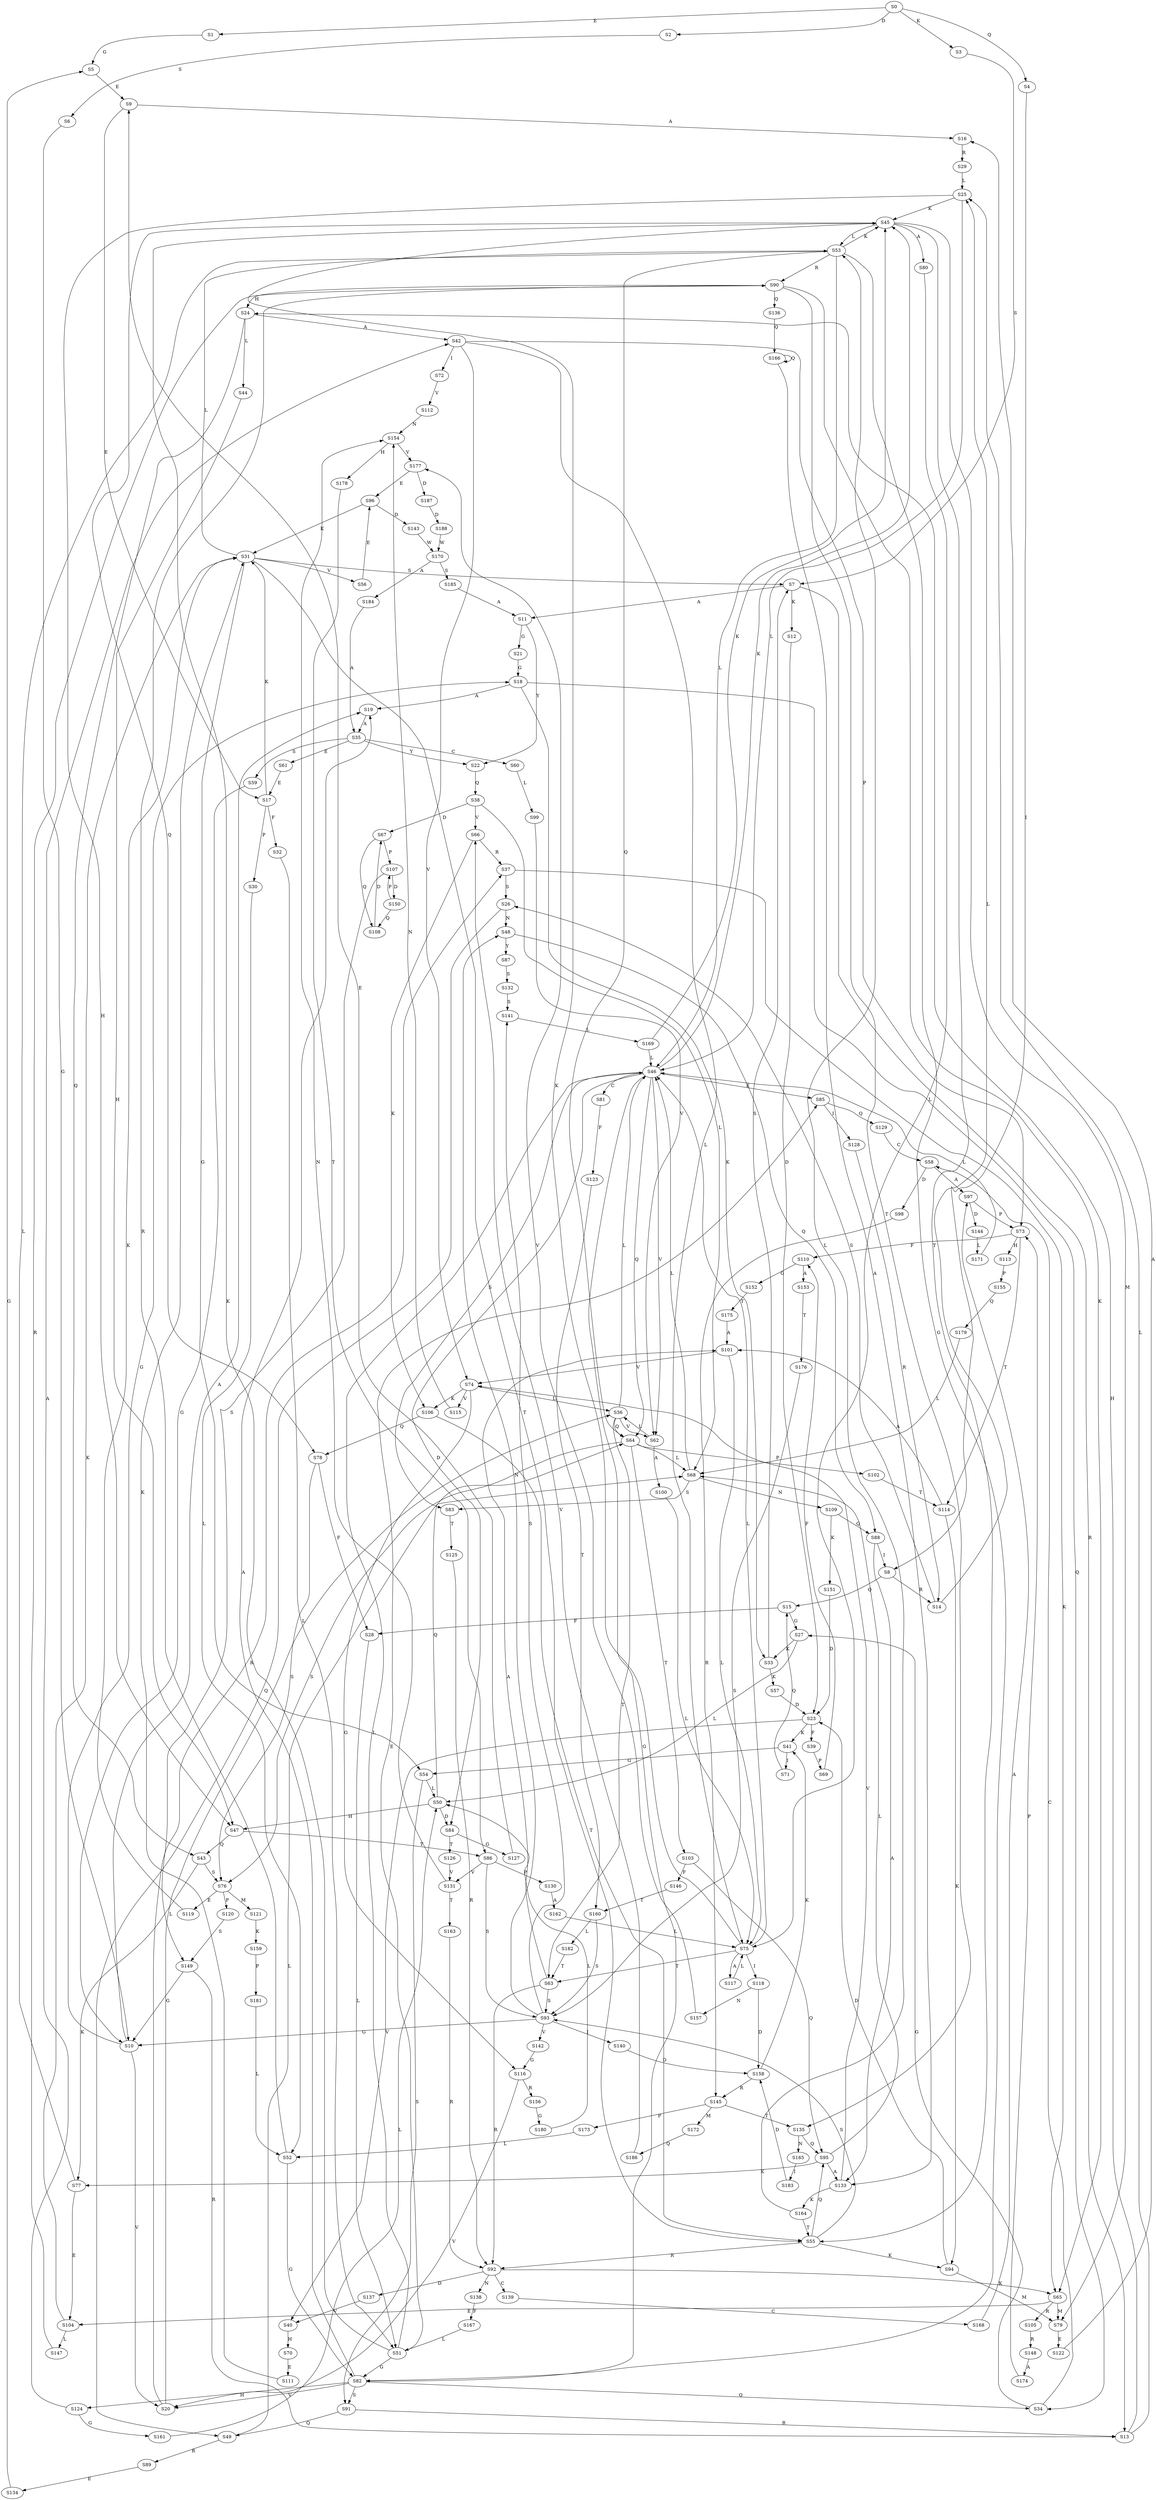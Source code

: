 strict digraph  {
	S0 -> S1 [ label = E ];
	S0 -> S2 [ label = D ];
	S0 -> S3 [ label = K ];
	S0 -> S4 [ label = Q ];
	S1 -> S5 [ label = G ];
	S2 -> S6 [ label = S ];
	S3 -> S7 [ label = S ];
	S4 -> S8 [ label = I ];
	S5 -> S9 [ label = E ];
	S6 -> S10 [ label = G ];
	S7 -> S11 [ label = A ];
	S7 -> S12 [ label = K ];
	S7 -> S13 [ label = R ];
	S8 -> S14 [ label = R ];
	S8 -> S15 [ label = Q ];
	S9 -> S16 [ label = A ];
	S9 -> S17 [ label = E ];
	S10 -> S18 [ label = G ];
	S10 -> S19 [ label = A ];
	S10 -> S20 [ label = V ];
	S11 -> S21 [ label = G ];
	S11 -> S22 [ label = Y ];
	S12 -> S23 [ label = D ];
	S13 -> S24 [ label = H ];
	S13 -> S25 [ label = L ];
	S14 -> S26 [ label = S ];
	S14 -> S25 [ label = L ];
	S15 -> S27 [ label = G ];
	S15 -> S28 [ label = F ];
	S16 -> S29 [ label = R ];
	S17 -> S30 [ label = P ];
	S17 -> S31 [ label = K ];
	S17 -> S32 [ label = F ];
	S18 -> S33 [ label = K ];
	S18 -> S19 [ label = A ];
	S18 -> S34 [ label = Q ];
	S19 -> S35 [ label = A ];
	S20 -> S36 [ label = L ];
	S20 -> S37 [ label = R ];
	S21 -> S18 [ label = G ];
	S22 -> S38 [ label = Q ];
	S23 -> S39 [ label = F ];
	S23 -> S40 [ label = V ];
	S23 -> S41 [ label = K ];
	S24 -> S42 [ label = A ];
	S24 -> S43 [ label = Q ];
	S24 -> S44 [ label = L ];
	S25 -> S45 [ label = K ];
	S25 -> S46 [ label = L ];
	S25 -> S47 [ label = H ];
	S26 -> S48 [ label = N ];
	S26 -> S49 [ label = Q ];
	S27 -> S50 [ label = L ];
	S27 -> S33 [ label = K ];
	S28 -> S51 [ label = L ];
	S29 -> S25 [ label = L ];
	S30 -> S52 [ label = L ];
	S31 -> S7 [ label = S ];
	S31 -> S53 [ label = L ];
	S31 -> S54 [ label = G ];
	S31 -> S55 [ label = T ];
	S31 -> S56 [ label = V ];
	S32 -> S51 [ label = L ];
	S33 -> S57 [ label = K ];
	S33 -> S7 [ label = S ];
	S34 -> S27 [ label = G ];
	S34 -> S58 [ label = C ];
	S35 -> S59 [ label = S ];
	S35 -> S22 [ label = Y ];
	S35 -> S60 [ label = C ];
	S35 -> S61 [ label = E ];
	S36 -> S46 [ label = L ];
	S36 -> S62 [ label = V ];
	S36 -> S63 [ label = T ];
	S36 -> S64 [ label = Q ];
	S37 -> S65 [ label = K ];
	S37 -> S26 [ label = S ];
	S38 -> S66 [ label = V ];
	S38 -> S67 [ label = D ];
	S38 -> S68 [ label = L ];
	S39 -> S69 [ label = P ];
	S40 -> S70 [ label = H ];
	S41 -> S54 [ label = G ];
	S41 -> S71 [ label = I ];
	S42 -> S72 [ label = I ];
	S42 -> S73 [ label = P ];
	S42 -> S74 [ label = V ];
	S42 -> S75 [ label = L ];
	S43 -> S76 [ label = S ];
	S43 -> S77 [ label = K ];
	S44 -> S47 [ label = H ];
	S45 -> S55 [ label = T ];
	S45 -> S53 [ label = L ];
	S45 -> S78 [ label = Q ];
	S45 -> S79 [ label = M ];
	S45 -> S80 [ label = A ];
	S46 -> S81 [ label = C ];
	S46 -> S82 [ label = G ];
	S46 -> S64 [ label = Q ];
	S46 -> S62 [ label = V ];
	S46 -> S45 [ label = K ];
	S46 -> S83 [ label = S ];
	S46 -> S84 [ label = D ];
	S46 -> S85 [ label = E ];
	S47 -> S43 [ label = Q ];
	S47 -> S86 [ label = T ];
	S48 -> S87 [ label = Y ];
	S48 -> S88 [ label = Q ];
	S49 -> S68 [ label = L ];
	S49 -> S89 [ label = R ];
	S50 -> S64 [ label = Q ];
	S50 -> S84 [ label = D ];
	S50 -> S47 [ label = H ];
	S51 -> S45 [ label = K ];
	S51 -> S46 [ label = L ];
	S51 -> S85 [ label = E ];
	S51 -> S82 [ label = G ];
	S52 -> S82 [ label = G ];
	S52 -> S90 [ label = R ];
	S53 -> S82 [ label = G ];
	S53 -> S45 [ label = K ];
	S53 -> S90 [ label = R ];
	S53 -> S46 [ label = L ];
	S53 -> S64 [ label = Q ];
	S54 -> S50 [ label = L ];
	S54 -> S91 [ label = S ];
	S55 -> S92 [ label = R ];
	S55 -> S93 [ label = S ];
	S55 -> S94 [ label = K ];
	S55 -> S95 [ label = Q ];
	S56 -> S96 [ label = E ];
	S57 -> S23 [ label = D ];
	S58 -> S97 [ label = A ];
	S58 -> S98 [ label = D ];
	S59 -> S10 [ label = G ];
	S60 -> S99 [ label = L ];
	S61 -> S17 [ label = E ];
	S62 -> S36 [ label = L ];
	S62 -> S100 [ label = A ];
	S63 -> S92 [ label = R ];
	S63 -> S101 [ label = A ];
	S63 -> S93 [ label = S ];
	S64 -> S68 [ label = L ];
	S64 -> S102 [ label = P ];
	S64 -> S103 [ label = T ];
	S64 -> S76 [ label = S ];
	S65 -> S79 [ label = M ];
	S65 -> S104 [ label = E ];
	S65 -> S105 [ label = R ];
	S66 -> S37 [ label = R ];
	S66 -> S106 [ label = K ];
	S67 -> S107 [ label = P ];
	S67 -> S108 [ label = Q ];
	S68 -> S46 [ label = L ];
	S68 -> S109 [ label = N ];
	S68 -> S83 [ label = S ];
	S69 -> S110 [ label = F ];
	S70 -> S111 [ label = E ];
	S71 -> S15 [ label = Q ];
	S72 -> S112 [ label = V ];
	S73 -> S110 [ label = F ];
	S73 -> S113 [ label = H ];
	S73 -> S114 [ label = T ];
	S74 -> S36 [ label = L ];
	S74 -> S115 [ label = V ];
	S74 -> S106 [ label = K ];
	S74 -> S116 [ label = G ];
	S75 -> S63 [ label = T ];
	S75 -> S45 [ label = K ];
	S75 -> S117 [ label = A ];
	S75 -> S118 [ label = I ];
	S75 -> S46 [ label = L ];
	S76 -> S119 [ label = E ];
	S76 -> S120 [ label = P ];
	S76 -> S121 [ label = M ];
	S77 -> S53 [ label = L ];
	S77 -> S104 [ label = E ];
	S78 -> S76 [ label = S ];
	S78 -> S28 [ label = F ];
	S79 -> S122 [ label = E ];
	S80 -> S75 [ label = L ];
	S81 -> S123 [ label = F ];
	S82 -> S124 [ label = H ];
	S82 -> S34 [ label = Q ];
	S82 -> S19 [ label = A ];
	S82 -> S20 [ label = V ];
	S82 -> S91 [ label = S ];
	S83 -> S125 [ label = T ];
	S84 -> S126 [ label = T ];
	S84 -> S127 [ label = G ];
	S85 -> S128 [ label = I ];
	S85 -> S129 [ label = Q ];
	S86 -> S130 [ label = P ];
	S86 -> S93 [ label = S ];
	S86 -> S131 [ label = V ];
	S87 -> S132 [ label = S ];
	S88 -> S133 [ label = A ];
	S88 -> S8 [ label = I ];
	S89 -> S134 [ label = E ];
	S90 -> S135 [ label = T ];
	S90 -> S136 [ label = Q ];
	S90 -> S65 [ label = K ];
	S90 -> S24 [ label = H ];
	S91 -> S13 [ label = R ];
	S91 -> S49 [ label = Q ];
	S92 -> S65 [ label = K ];
	S92 -> S137 [ label = D ];
	S92 -> S138 [ label = N ];
	S92 -> S139 [ label = C ];
	S93 -> S140 [ label = I ];
	S93 -> S141 [ label = S ];
	S93 -> S142 [ label = V ];
	S93 -> S48 [ label = N ];
	S93 -> S10 [ label = G ];
	S94 -> S79 [ label = M ];
	S94 -> S23 [ label = D ];
	S95 -> S133 [ label = A ];
	S95 -> S77 [ label = K ];
	S95 -> S68 [ label = L ];
	S96 -> S143 [ label = D ];
	S96 -> S31 [ label = K ];
	S97 -> S144 [ label = D ];
	S97 -> S73 [ label = P ];
	S98 -> S145 [ label = R ];
	S99 -> S62 [ label = V ];
	S100 -> S75 [ label = L ];
	S101 -> S75 [ label = L ];
	S101 -> S74 [ label = V ];
	S102 -> S114 [ label = T ];
	S103 -> S146 [ label = F ];
	S103 -> S95 [ label = Q ];
	S104 -> S31 [ label = K ];
	S104 -> S147 [ label = L ];
	S105 -> S148 [ label = R ];
	S106 -> S55 [ label = T ];
	S106 -> S78 [ label = Q ];
	S107 -> S149 [ label = S ];
	S107 -> S150 [ label = D ];
	S108 -> S67 [ label = D ];
	S109 -> S151 [ label = K ];
	S109 -> S88 [ label = Q ];
	S110 -> S152 [ label = G ];
	S110 -> S153 [ label = A ];
	S111 -> S31 [ label = K ];
	S112 -> S154 [ label = N ];
	S113 -> S155 [ label = P ];
	S114 -> S94 [ label = K ];
	S114 -> S101 [ label = A ];
	S115 -> S154 [ label = N ];
	S116 -> S20 [ label = V ];
	S116 -> S156 [ label = R ];
	S117 -> S75 [ label = L ];
	S118 -> S157 [ label = N ];
	S118 -> S158 [ label = D ];
	S119 -> S31 [ label = K ];
	S120 -> S149 [ label = S ];
	S121 -> S159 [ label = K ];
	S122 -> S16 [ label = A ];
	S123 -> S160 [ label = T ];
	S124 -> S42 [ label = A ];
	S124 -> S161 [ label = G ];
	S125 -> S92 [ label = R ];
	S126 -> S131 [ label = V ];
	S127 -> S9 [ label = E ];
	S128 -> S14 [ label = R ];
	S129 -> S58 [ label = C ];
	S130 -> S162 [ label = A ];
	S131 -> S163 [ label = T ];
	S131 -> S154 [ label = N ];
	S132 -> S141 [ label = S ];
	S133 -> S164 [ label = K ];
	S133 -> S74 [ label = V ];
	S134 -> S5 [ label = G ];
	S135 -> S95 [ label = Q ];
	S135 -> S165 [ label = N ];
	S136 -> S166 [ label = Q ];
	S137 -> S40 [ label = V ];
	S138 -> S167 [ label = F ];
	S139 -> S168 [ label = C ];
	S140 -> S158 [ label = D ];
	S141 -> S169 [ label = L ];
	S142 -> S116 [ label = G ];
	S143 -> S170 [ label = W ];
	S144 -> S171 [ label = L ];
	S145 -> S172 [ label = M ];
	S145 -> S135 [ label = T ];
	S145 -> S173 [ label = P ];
	S146 -> S160 [ label = T ];
	S147 -> S90 [ label = R ];
	S148 -> S174 [ label = A ];
	S149 -> S13 [ label = R ];
	S149 -> S10 [ label = G ];
	S150 -> S107 [ label = P ];
	S150 -> S108 [ label = Q ];
	S151 -> S23 [ label = D ];
	S152 -> S175 [ label = T ];
	S153 -> S176 [ label = T ];
	S154 -> S177 [ label = V ];
	S154 -> S178 [ label = H ];
	S155 -> S179 [ label = Q ];
	S156 -> S180 [ label = G ];
	S157 -> S177 [ label = V ];
	S158 -> S145 [ label = R ];
	S158 -> S41 [ label = K ];
	S159 -> S181 [ label = P ];
	S160 -> S182 [ label = L ];
	S160 -> S93 [ label = S ];
	S161 -> S50 [ label = L ];
	S162 -> S75 [ label = L ];
	S163 -> S92 [ label = R ];
	S164 -> S55 [ label = T ];
	S164 -> S53 [ label = L ];
	S165 -> S183 [ label = I ];
	S166 -> S133 [ label = A ];
	S166 -> S166 [ label = Q ];
	S167 -> S51 [ label = L ];
	S168 -> S97 [ label = A ];
	S169 -> S46 [ label = L ];
	S169 -> S45 [ label = K ];
	S170 -> S184 [ label = A ];
	S170 -> S185 [ label = S ];
	S171 -> S46 [ label = L ];
	S172 -> S186 [ label = Q ];
	S173 -> S52 [ label = L ];
	S174 -> S73 [ label = P ];
	S175 -> S101 [ label = A ];
	S176 -> S93 [ label = S ];
	S177 -> S187 [ label = D ];
	S177 -> S96 [ label = E ];
	S178 -> S86 [ label = T ];
	S179 -> S68 [ label = L ];
	S180 -> S50 [ label = L ];
	S181 -> S52 [ label = L ];
	S182 -> S63 [ label = T ];
	S183 -> S158 [ label = D ];
	S184 -> S35 [ label = A ];
	S185 -> S11 [ label = A ];
	S186 -> S66 [ label = V ];
	S187 -> S188 [ label = D ];
	S188 -> S170 [ label = W ];
}
